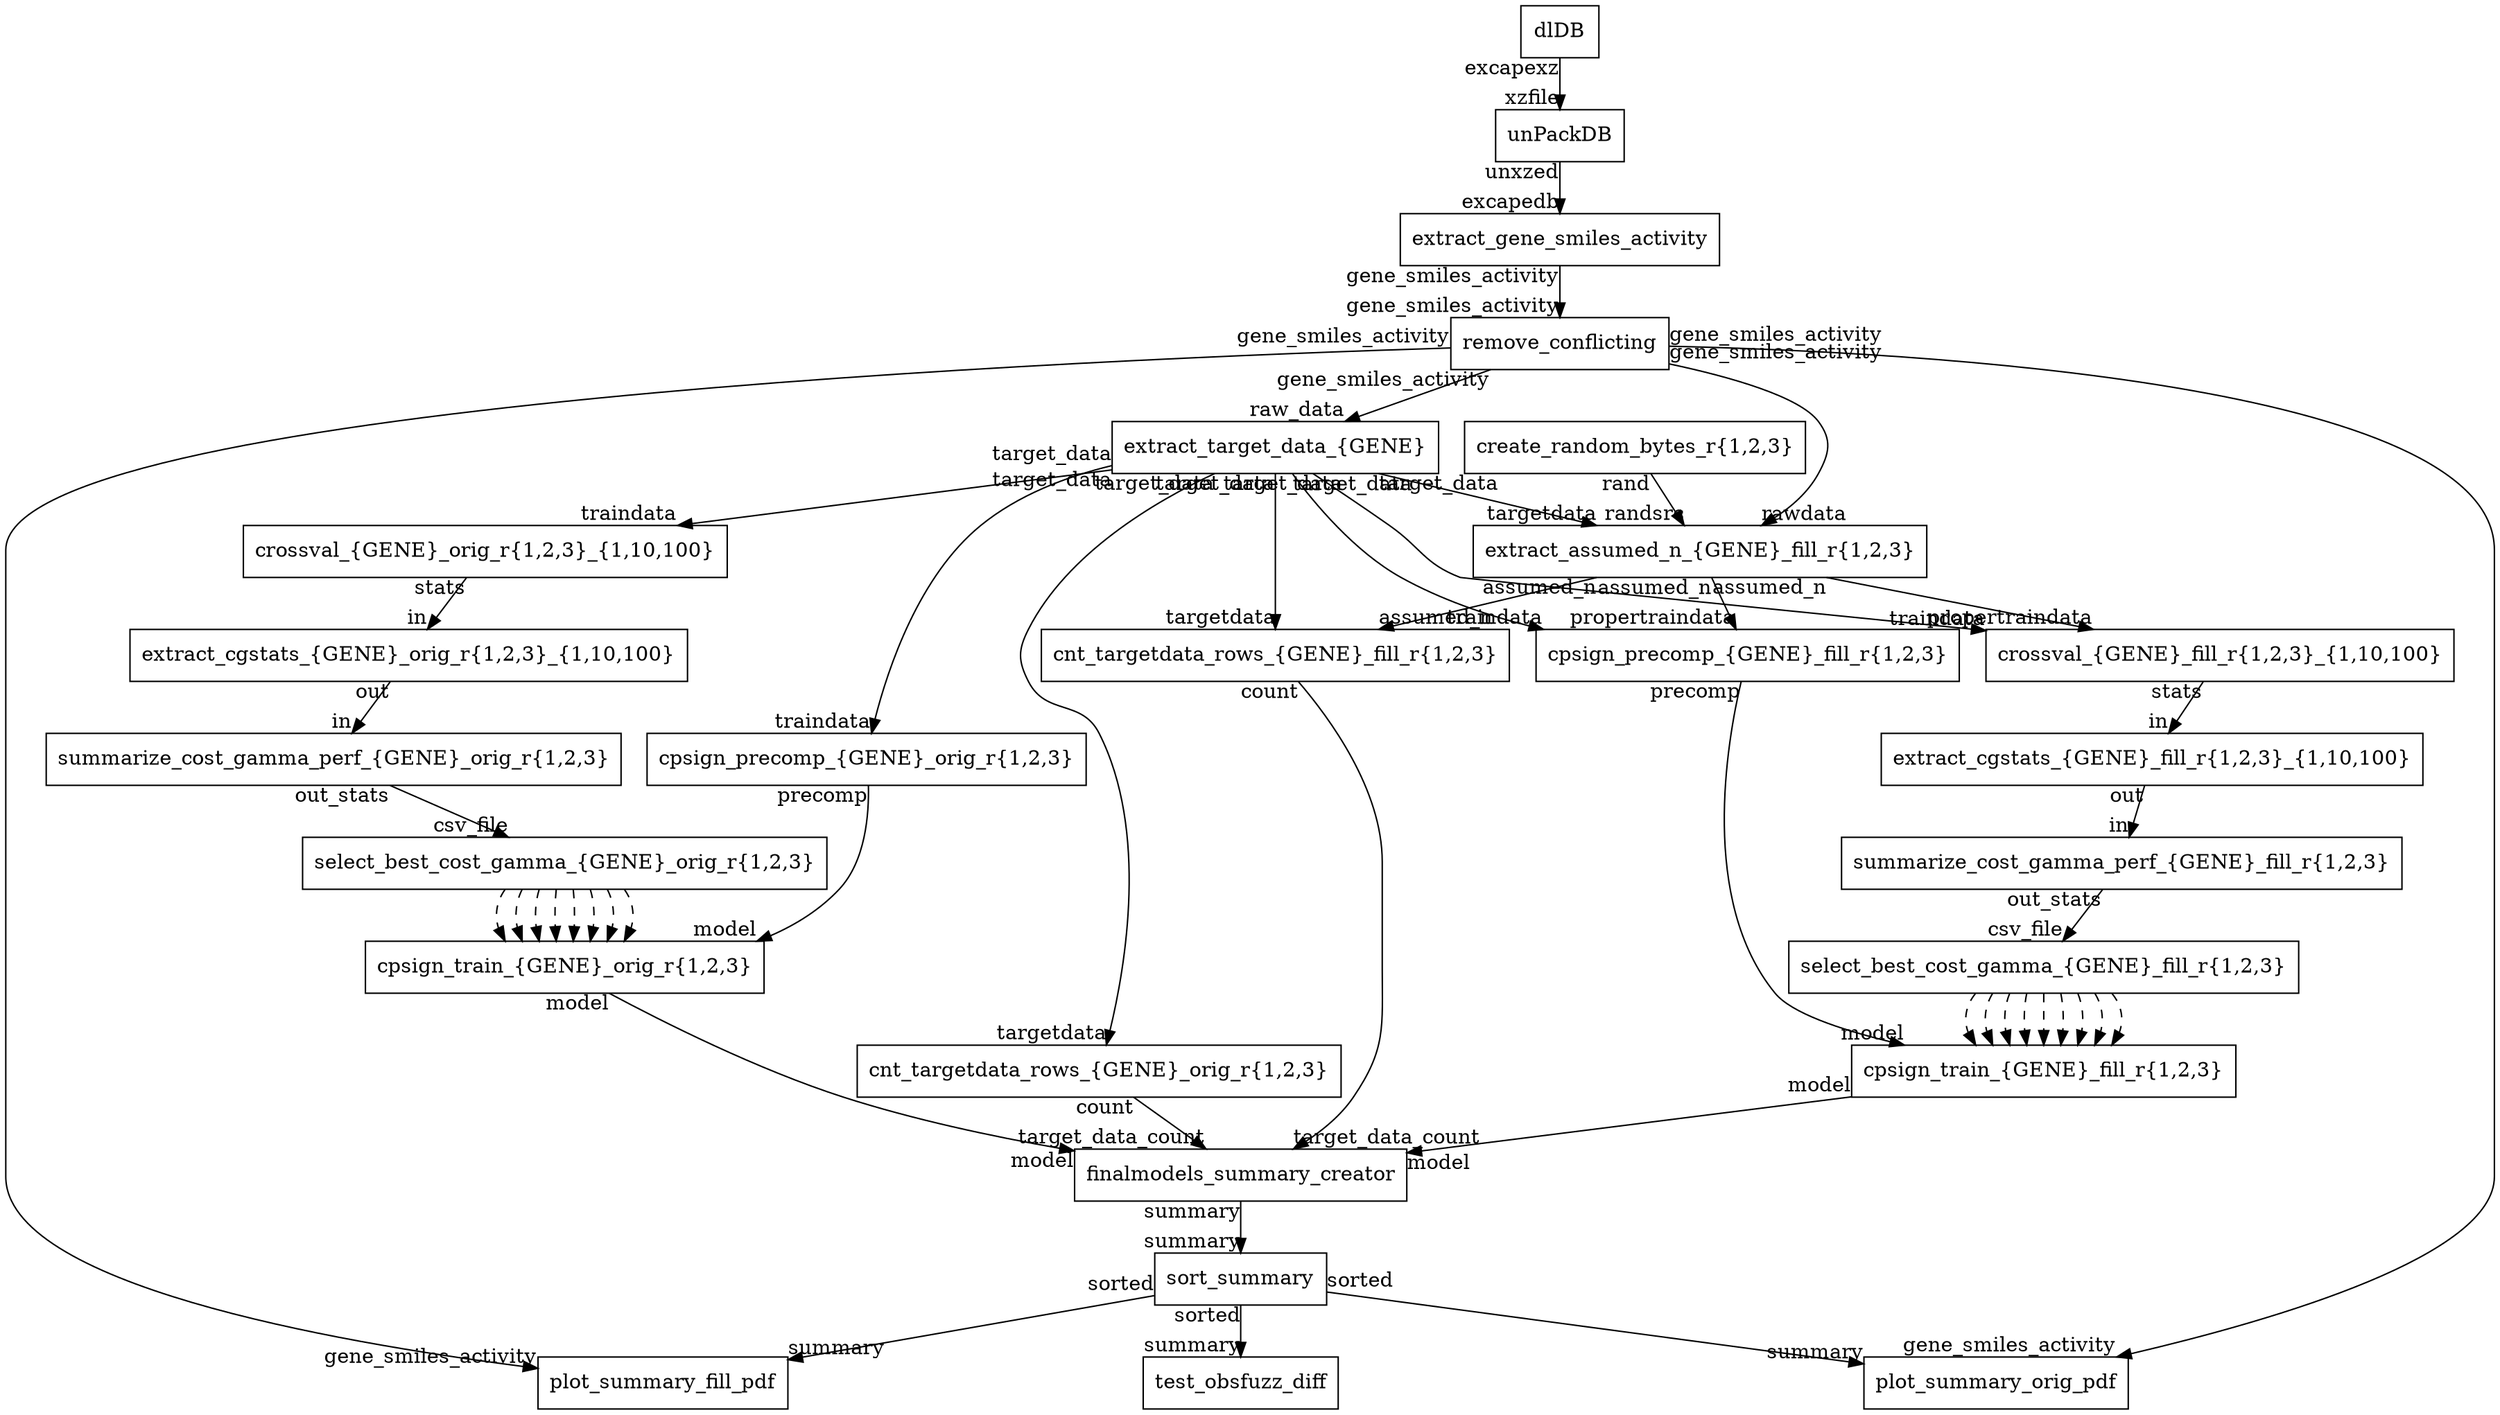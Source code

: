 digraph "train_models" {
  "cnt_targetdata_rows_{GENE}_fill_r{1,2,3}" -> "finalmodels_summary_creator" [taillabel="count", headlabel="target_data_count"];
  "cnt_targetdata_rows_{GENE}_fill_r{1,2,3}" [shape=box];
  "cnt_targetdata_rows_{GENE}_orig_r{1,2,3}" -> "finalmodels_summary_creator" [taillabel="count", headlabel="target_data_count"];
  "cnt_targetdata_rows_{GENE}_orig_r{1,2,3}" [shape=box];
  "cpsign_precomp_{GENE}_fill_r{1,2,3}" -> "cpsign_train_{GENE}_fill_r{1,2,3}" [taillabel="precomp", headlabel="model"];
  "cpsign_precomp_{GENE}_fill_r{1,2,3}" [shape=box];
  "cpsign_precomp_{GENE}_orig_r{1,2,3}" -> "cpsign_train_{GENE}_orig_r{1,2,3}" [taillabel="precomp", headlabel="model"];
  "cpsign_precomp_{GENE}_orig_r{1,2,3}" [shape=box];
  "cpsign_train_{GENE}_fill_r{1,2,3}" -> "finalmodels_summary_creator" [taillabel="model", headlabel="model"];
  "cpsign_train_{GENE}_fill_r{1,2,3}" [shape=box];
  "cpsign_train_{GENE}_orig_r{1,2,3}" -> "finalmodels_summary_creator" [taillabel="model", headlabel="model"];
  "cpsign_train_{GENE}_orig_r{1,2,3}" [shape=box];
  "create_random_bytes_r{1,2,3}" -> "extract_assumed_n_{GENE}_fill_r{1,2,3}" [taillabel="rand", headlabel="randsrc"];
  "create_random_bytes_r{1,2,3}" [shape=box];
  "crossval_{GENE}_fill_r{1,2,3}_{1,10,100}" -> "extract_cgstats_{GENE}_fill_r{1,2,3}_{1,10,100}" [taillabel="stats", headlabel="in"];
  "crossval_{GENE}_fill_r{1,2,3}_{1,10,100}" [shape=box];
  "crossval_{GENE}_orig_r{1,2,3}_{1,10,100}" -> "extract_cgstats_{GENE}_orig_r{1,2,3}_{1,10,100}" [taillabel="stats", headlabel="in"];
  "crossval_{GENE}_orig_r{1,2,3}_{1,10,100}" [shape=box];
  "dlDB" [shape=box];
  "dlDB" -> "unPackDB" [taillabel="excapexz", headlabel="xzfile"];
  "extract_assumed_n_{GENE}_fill_r{1,2,3}" -> "cnt_targetdata_rows_{GENE}_fill_r{1,2,3}" [taillabel="assumed_n", headlabel="assumed_n"];
  "extract_assumed_n_{GENE}_fill_r{1,2,3}" -> "cpsign_precomp_{GENE}_fill_r{1,2,3}" [taillabel="assumed_n", headlabel="propertraindata"];
  "extract_assumed_n_{GENE}_fill_r{1,2,3}" -> "crossval_{GENE}_fill_r{1,2,3}_{1,10,100}" [taillabel="assumed_n", headlabel="propertraindata"];
  "extract_assumed_n_{GENE}_fill_r{1,2,3}" [shape=box];
  "extract_cgstats_{GENE}_fill_r{1,2,3}_{1,10,100}" [shape=box];
  "extract_cgstats_{GENE}_fill_r{1,2,3}_{1,10,100}" -> "summarize_cost_gamma_perf_{GENE}_fill_r{1,2,3}" [taillabel="out", headlabel="in"];
  "extract_cgstats_{GENE}_orig_r{1,2,3}_{1,10,100}" [shape=box];
  "extract_cgstats_{GENE}_orig_r{1,2,3}_{1,10,100}" -> "summarize_cost_gamma_perf_{GENE}_orig_r{1,2,3}" [taillabel="out", headlabel="in"];
  "extract_gene_smiles_activity" -> "remove_conflicting" [taillabel="gene_smiles_activity", headlabel="gene_smiles_activity"];
  "extract_gene_smiles_activity" [shape=box];
  "extract_target_data_{GENE}" -> "cnt_targetdata_rows_{GENE}_fill_r{1,2,3}" [taillabel="target_data", headlabel="targetdata"];
  "extract_target_data_{GENE}" -> "cnt_targetdata_rows_{GENE}_orig_r{1,2,3}" [taillabel="target_data", headlabel="targetdata"];
  "extract_target_data_{GENE}" -> "cpsign_precomp_{GENE}_fill_r{1,2,3}" [taillabel="target_data", headlabel="traindata"];
  "extract_target_data_{GENE}" -> "cpsign_precomp_{GENE}_orig_r{1,2,3}" [taillabel="target_data", headlabel="traindata"];
  "extract_target_data_{GENE}" -> "crossval_{GENE}_fill_r{1,2,3}_{1,10,100}" [taillabel="target_data", headlabel="traindata"];
  "extract_target_data_{GENE}" -> "crossval_{GENE}_orig_r{1,2,3}_{1,10,100}" [taillabel="target_data", headlabel="traindata"];
  "extract_target_data_{GENE}" -> "extract_assumed_n_{GENE}_fill_r{1,2,3}" [taillabel="target_data", headlabel="targetdata"];
  "extract_target_data_{GENE}" [shape=box];
  "finalmodels_summary_creator" [shape=box];
  "finalmodels_summary_creator" -> "sort_summary" [taillabel="summary", headlabel="summary"];
  "plot_summary_fill_pdf" [shape=box];
  "plot_summary_orig_pdf" [shape=box];
  "remove_conflicting" -> "extract_assumed_n_{GENE}_fill_r{1,2,3}" [taillabel="gene_smiles_activity", headlabel="rawdata"];
  "remove_conflicting" -> "extract_target_data_{GENE}" [taillabel="gene_smiles_activity", headlabel="raw_data"];
  "remove_conflicting" -> "plot_summary_fill_pdf" [taillabel="gene_smiles_activity", headlabel="gene_smiles_activity"];
  "remove_conflicting" -> "plot_summary_orig_pdf" [taillabel="gene_smiles_activity", headlabel="gene_smiles_activity"];
  "remove_conflicting" [shape=box];
  "select_best_cost_gamma_{GENE}_fill_r{1,2,3}" -> "cpsign_train_{GENE}_fill_r{1,2,3}" [style="dashed"];
  "select_best_cost_gamma_{GENE}_fill_r{1,2,3}" -> "cpsign_train_{GENE}_fill_r{1,2,3}" [style="dashed"];
  "select_best_cost_gamma_{GENE}_fill_r{1,2,3}" -> "cpsign_train_{GENE}_fill_r{1,2,3}" [style="dashed"];
  "select_best_cost_gamma_{GENE}_fill_r{1,2,3}" -> "cpsign_train_{GENE}_fill_r{1,2,3}" [style="dashed"];
  "select_best_cost_gamma_{GENE}_fill_r{1,2,3}" -> "cpsign_train_{GENE}_fill_r{1,2,3}" [style="dashed"];
  "select_best_cost_gamma_{GENE}_fill_r{1,2,3}" -> "cpsign_train_{GENE}_fill_r{1,2,3}" [style="dashed"];
  "select_best_cost_gamma_{GENE}_fill_r{1,2,3}" -> "cpsign_train_{GENE}_fill_r{1,2,3}" [style="dashed"];
  "select_best_cost_gamma_{GENE}_fill_r{1,2,3}" -> "cpsign_train_{GENE}_fill_r{1,2,3}" [style="dashed"];
  "select_best_cost_gamma_{GENE}_fill_r{1,2,3}" -> "cpsign_train_{GENE}_fill_r{1,2,3}" [style="dashed"];
  "select_best_cost_gamma_{GENE}_fill_r{1,2,3}" [shape=box];
  "select_best_cost_gamma_{GENE}_orig_r{1,2,3}" -> "cpsign_train_{GENE}_orig_r{1,2,3}" [style="dashed"];
  "select_best_cost_gamma_{GENE}_orig_r{1,2,3}" -> "cpsign_train_{GENE}_orig_r{1,2,3}" [style="dashed"];
  "select_best_cost_gamma_{GENE}_orig_r{1,2,3}" -> "cpsign_train_{GENE}_orig_r{1,2,3}" [style="dashed"];
  "select_best_cost_gamma_{GENE}_orig_r{1,2,3}" -> "cpsign_train_{GENE}_orig_r{1,2,3}" [style="dashed"];
  "select_best_cost_gamma_{GENE}_orig_r{1,2,3}" -> "cpsign_train_{GENE}_orig_r{1,2,3}" [style="dashed"];
  "select_best_cost_gamma_{GENE}_orig_r{1,2,3}" -> "cpsign_train_{GENE}_orig_r{1,2,3}" [style="dashed"];
  "select_best_cost_gamma_{GENE}_orig_r{1,2,3}" -> "cpsign_train_{GENE}_orig_r{1,2,3}" [style="dashed"];
  "select_best_cost_gamma_{GENE}_orig_r{1,2,3}" -> "cpsign_train_{GENE}_orig_r{1,2,3}" [style="dashed"];
  "select_best_cost_gamma_{GENE}_orig_r{1,2,3}" [shape=box];
  "sort_summary" -> "plot_summary_fill_pdf" [taillabel="sorted", headlabel="summary"];
  "sort_summary" -> "plot_summary_orig_pdf" [taillabel="sorted", headlabel="summary"];
  "sort_summary" [shape=box];
  "sort_summary" -> "test_obsfuzz_diff" [taillabel="sorted", headlabel="summary"];
  "summarize_cost_gamma_perf_{GENE}_fill_r{1,2,3}" -> "select_best_cost_gamma_{GENE}_fill_r{1,2,3}" [taillabel="out_stats", headlabel="csv_file"];
  "summarize_cost_gamma_perf_{GENE}_fill_r{1,2,3}" [shape=box];
  "summarize_cost_gamma_perf_{GENE}_orig_r{1,2,3}" -> "select_best_cost_gamma_{GENE}_orig_r{1,2,3}" [taillabel="out_stats", headlabel="csv_file"];
  "summarize_cost_gamma_perf_{GENE}_orig_r{1,2,3}" [shape=box];
  "test_obsfuzz_diff" [shape=box];
  "unPackDB" -> "extract_gene_smiles_activity" [taillabel="unxzed", headlabel="excapedb"];
  "unPackDB" [shape=box];
}
